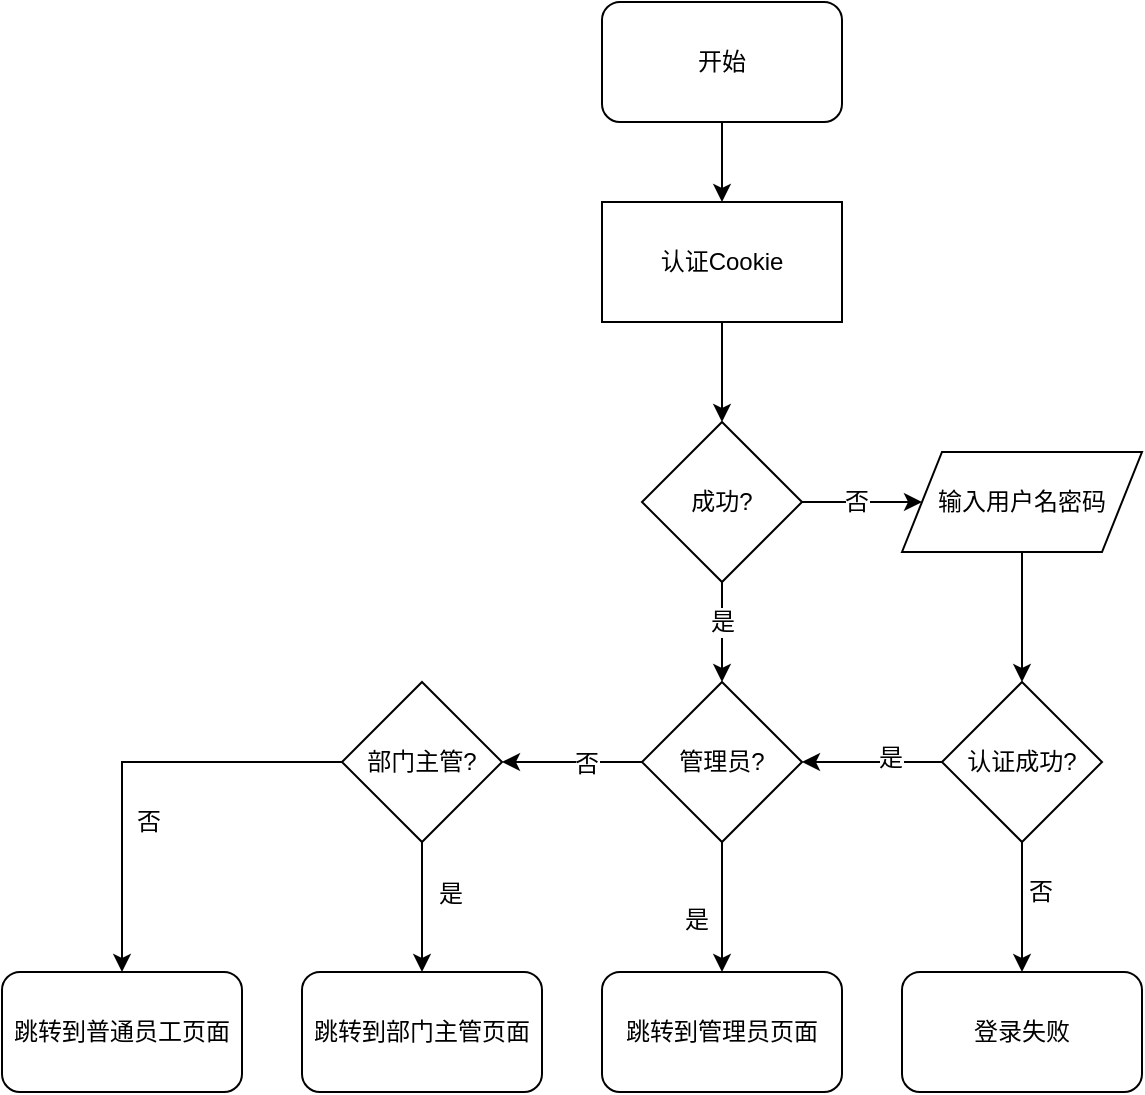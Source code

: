<mxfile version="20.3.0" type="device"><diagram id="UwLGq4fugzFsCy10fkvx" name="第 1 页"><mxGraphModel dx="1422" dy="865" grid="1" gridSize="10" guides="1" tooltips="1" connect="1" arrows="1" fold="1" page="1" pageScale="1" pageWidth="827" pageHeight="1169" math="0" shadow="0"><root><mxCell id="0"/><mxCell id="1" parent="0"/><mxCell id="monsDYKkHLqiWoZ6fX9k-7" style="edgeStyle=orthogonalEdgeStyle;rounded=0;orthogonalLoop=1;jettySize=auto;html=1;fontSize=12;" edge="1" parent="1" source="monsDYKkHLqiWoZ6fX9k-1" target="monsDYKkHLqiWoZ6fX9k-4"><mxGeometry relative="1" as="geometry"/></mxCell><mxCell id="monsDYKkHLqiWoZ6fX9k-1" value="开始" style="rounded=1;whiteSpace=wrap;html=1;fontSize=12;" vertex="1" parent="1"><mxGeometry x="340" y="30" width="120" height="60" as="geometry"/></mxCell><mxCell id="monsDYKkHLqiWoZ6fX9k-14" style="edgeStyle=orthogonalEdgeStyle;rounded=0;orthogonalLoop=1;jettySize=auto;html=1;entryX=0.5;entryY=0;entryDx=0;entryDy=0;fontSize=12;" edge="1" parent="1" source="monsDYKkHLqiWoZ6fX9k-2" target="monsDYKkHLqiWoZ6fX9k-13"><mxGeometry relative="1" as="geometry"/></mxCell><mxCell id="monsDYKkHLqiWoZ6fX9k-2" value="输入用户名密码" style="shape=parallelogram;perimeter=parallelogramPerimeter;whiteSpace=wrap;html=1;fixedSize=1;fontSize=12;" vertex="1" parent="1"><mxGeometry x="490" y="255" width="120" height="50" as="geometry"/></mxCell><mxCell id="monsDYKkHLqiWoZ6fX9k-9" style="edgeStyle=orthogonalEdgeStyle;rounded=0;orthogonalLoop=1;jettySize=auto;html=1;fontSize=12;" edge="1" parent="1" source="monsDYKkHLqiWoZ6fX9k-3" target="monsDYKkHLqiWoZ6fX9k-5"><mxGeometry relative="1" as="geometry"/></mxCell><mxCell id="monsDYKkHLqiWoZ6fX9k-12" value="是" style="edgeLabel;html=1;align=center;verticalAlign=middle;resizable=0;points=[];fontSize=12;" vertex="1" connectable="0" parent="monsDYKkHLqiWoZ6fX9k-9"><mxGeometry x="-0.076" y="1" relative="1" as="geometry"><mxPoint x="-1" y="-3" as="offset"/></mxGeometry></mxCell><mxCell id="monsDYKkHLqiWoZ6fX9k-10" style="edgeStyle=orthogonalEdgeStyle;rounded=0;orthogonalLoop=1;jettySize=auto;html=1;entryX=0;entryY=0.5;entryDx=0;entryDy=0;fontSize=12;" edge="1" parent="1" source="monsDYKkHLqiWoZ6fX9k-3" target="monsDYKkHLqiWoZ6fX9k-2"><mxGeometry relative="1" as="geometry"><Array as="points"/></mxGeometry></mxCell><mxCell id="monsDYKkHLqiWoZ6fX9k-11" value="否" style="edgeLabel;html=1;align=center;verticalAlign=middle;resizable=0;points=[];fontSize=12;" vertex="1" connectable="0" parent="monsDYKkHLqiWoZ6fX9k-10"><mxGeometry x="-0.372" y="3" relative="1" as="geometry"><mxPoint x="8" y="3" as="offset"/></mxGeometry></mxCell><mxCell id="monsDYKkHLqiWoZ6fX9k-3" value="成功?" style="rhombus;whiteSpace=wrap;html=1;fontSize=12;" vertex="1" parent="1"><mxGeometry x="360" y="240" width="80" height="80" as="geometry"/></mxCell><mxCell id="monsDYKkHLqiWoZ6fX9k-8" style="edgeStyle=orthogonalEdgeStyle;rounded=0;orthogonalLoop=1;jettySize=auto;html=1;fontSize=12;" edge="1" parent="1" source="monsDYKkHLqiWoZ6fX9k-4" target="monsDYKkHLqiWoZ6fX9k-3"><mxGeometry relative="1" as="geometry"/></mxCell><mxCell id="monsDYKkHLqiWoZ6fX9k-4" value="认证Cookie" style="rounded=0;whiteSpace=wrap;html=1;fontSize=12;" vertex="1" parent="1"><mxGeometry x="340" y="130" width="120" height="60" as="geometry"/></mxCell><mxCell id="monsDYKkHLqiWoZ6fX9k-30" style="edgeStyle=orthogonalEdgeStyle;rounded=0;orthogonalLoop=1;jettySize=auto;html=1;entryX=0.5;entryY=0;entryDx=0;entryDy=0;fontSize=12;" edge="1" parent="1" source="monsDYKkHLqiWoZ6fX9k-5" target="monsDYKkHLqiWoZ6fX9k-22"><mxGeometry relative="1" as="geometry"/></mxCell><mxCell id="monsDYKkHLqiWoZ6fX9k-31" value="是" style="edgeLabel;html=1;align=center;verticalAlign=middle;resizable=0;points=[];fontSize=12;" vertex="1" connectable="0" parent="monsDYKkHLqiWoZ6fX9k-30"><mxGeometry x="0.2" y="-1" relative="1" as="geometry"><mxPoint x="-12" as="offset"/></mxGeometry></mxCell><mxCell id="monsDYKkHLqiWoZ6fX9k-32" style="edgeStyle=orthogonalEdgeStyle;rounded=0;orthogonalLoop=1;jettySize=auto;html=1;entryX=1;entryY=0.5;entryDx=0;entryDy=0;fontSize=12;" edge="1" parent="1" source="monsDYKkHLqiWoZ6fX9k-5" target="monsDYKkHLqiWoZ6fX9k-6"><mxGeometry relative="1" as="geometry"/></mxCell><mxCell id="monsDYKkHLqiWoZ6fX9k-33" value="否" style="edgeLabel;html=1;align=center;verticalAlign=middle;resizable=0;points=[];fontSize=12;" vertex="1" connectable="0" parent="monsDYKkHLqiWoZ6fX9k-32"><mxGeometry x="-0.201" y="1" relative="1" as="geometry"><mxPoint as="offset"/></mxGeometry></mxCell><mxCell id="monsDYKkHLqiWoZ6fX9k-5" value="管理员?" style="rhombus;whiteSpace=wrap;html=1;fontSize=12;" vertex="1" parent="1"><mxGeometry x="360" y="370" width="80" height="80" as="geometry"/></mxCell><mxCell id="monsDYKkHLqiWoZ6fX9k-34" style="edgeStyle=orthogonalEdgeStyle;rounded=0;orthogonalLoop=1;jettySize=auto;html=1;entryX=0.5;entryY=0;entryDx=0;entryDy=0;fontSize=12;" edge="1" parent="1" source="monsDYKkHLqiWoZ6fX9k-6" target="monsDYKkHLqiWoZ6fX9k-25"><mxGeometry relative="1" as="geometry"/></mxCell><mxCell id="monsDYKkHLqiWoZ6fX9k-35" value="是" style="edgeLabel;html=1;align=center;verticalAlign=middle;resizable=0;points=[];fontSize=12;" vertex="1" connectable="0" parent="monsDYKkHLqiWoZ6fX9k-34"><mxGeometry x="-0.218" y="1" relative="1" as="geometry"><mxPoint x="13" as="offset"/></mxGeometry></mxCell><mxCell id="monsDYKkHLqiWoZ6fX9k-36" style="edgeStyle=orthogonalEdgeStyle;rounded=0;orthogonalLoop=1;jettySize=auto;html=1;entryX=0.5;entryY=0;entryDx=0;entryDy=0;fontSize=12;" edge="1" parent="1" source="monsDYKkHLqiWoZ6fX9k-6" target="monsDYKkHLqiWoZ6fX9k-24"><mxGeometry relative="1" as="geometry"><Array as="points"><mxPoint x="100" y="410"/></Array></mxGeometry></mxCell><mxCell id="monsDYKkHLqiWoZ6fX9k-37" value="否" style="edgeLabel;html=1;align=center;verticalAlign=middle;resizable=0;points=[];fontSize=12;" vertex="1" connectable="0" parent="monsDYKkHLqiWoZ6fX9k-36"><mxGeometry x="-0.097" relative="1" as="geometry"><mxPoint y="30" as="offset"/></mxGeometry></mxCell><mxCell id="monsDYKkHLqiWoZ6fX9k-6" value="部门主管?" style="rhombus;whiteSpace=wrap;html=1;fontSize=12;" vertex="1" parent="1"><mxGeometry x="210" y="370" width="80" height="80" as="geometry"/></mxCell><mxCell id="monsDYKkHLqiWoZ6fX9k-16" style="edgeStyle=orthogonalEdgeStyle;rounded=0;orthogonalLoop=1;jettySize=auto;html=1;entryX=0.5;entryY=0;entryDx=0;entryDy=0;fontSize=12;" edge="1" parent="1" source="monsDYKkHLqiWoZ6fX9k-13" target="monsDYKkHLqiWoZ6fX9k-15"><mxGeometry relative="1" as="geometry"/></mxCell><mxCell id="monsDYKkHLqiWoZ6fX9k-19" value="否" style="edgeLabel;html=1;align=center;verticalAlign=middle;resizable=0;points=[];fontSize=12;" vertex="1" connectable="0" parent="monsDYKkHLqiWoZ6fX9k-16"><mxGeometry x="-0.232" y="1" relative="1" as="geometry"><mxPoint x="8" as="offset"/></mxGeometry></mxCell><mxCell id="monsDYKkHLqiWoZ6fX9k-17" style="edgeStyle=orthogonalEdgeStyle;rounded=0;orthogonalLoop=1;jettySize=auto;html=1;entryX=1;entryY=0.5;entryDx=0;entryDy=0;fontSize=12;" edge="1" parent="1" source="monsDYKkHLqiWoZ6fX9k-13" target="monsDYKkHLqiWoZ6fX9k-5"><mxGeometry relative="1" as="geometry"/></mxCell><mxCell id="monsDYKkHLqiWoZ6fX9k-18" value="是" style="edgeLabel;html=1;align=center;verticalAlign=middle;resizable=0;points=[];fontSize=12;" vertex="1" connectable="0" parent="monsDYKkHLqiWoZ6fX9k-17"><mxGeometry x="-0.251" y="-2" relative="1" as="geometry"><mxPoint as="offset"/></mxGeometry></mxCell><mxCell id="monsDYKkHLqiWoZ6fX9k-13" value="认证成功?" style="rhombus;whiteSpace=wrap;html=1;fontSize=12;" vertex="1" parent="1"><mxGeometry x="510" y="370" width="80" height="80" as="geometry"/></mxCell><mxCell id="monsDYKkHLqiWoZ6fX9k-15" value="登录失败" style="rounded=1;whiteSpace=wrap;html=1;fontSize=12;" vertex="1" parent="1"><mxGeometry x="490" y="515" width="120" height="60" as="geometry"/></mxCell><mxCell id="monsDYKkHLqiWoZ6fX9k-22" value="跳转到管理员页面" style="rounded=1;whiteSpace=wrap;html=1;fontSize=12;" vertex="1" parent="1"><mxGeometry x="340" y="515" width="120" height="60" as="geometry"/></mxCell><mxCell id="monsDYKkHLqiWoZ6fX9k-24" value="跳转到普通员工页面" style="rounded=1;whiteSpace=wrap;html=1;fontSize=12;" vertex="1" parent="1"><mxGeometry x="40" y="515" width="120" height="60" as="geometry"/></mxCell><mxCell id="monsDYKkHLqiWoZ6fX9k-25" value="跳转到部门主管页面" style="rounded=1;whiteSpace=wrap;html=1;fontSize=12;" vertex="1" parent="1"><mxGeometry x="190" y="515" width="120" height="60" as="geometry"/></mxCell></root></mxGraphModel></diagram></mxfile>